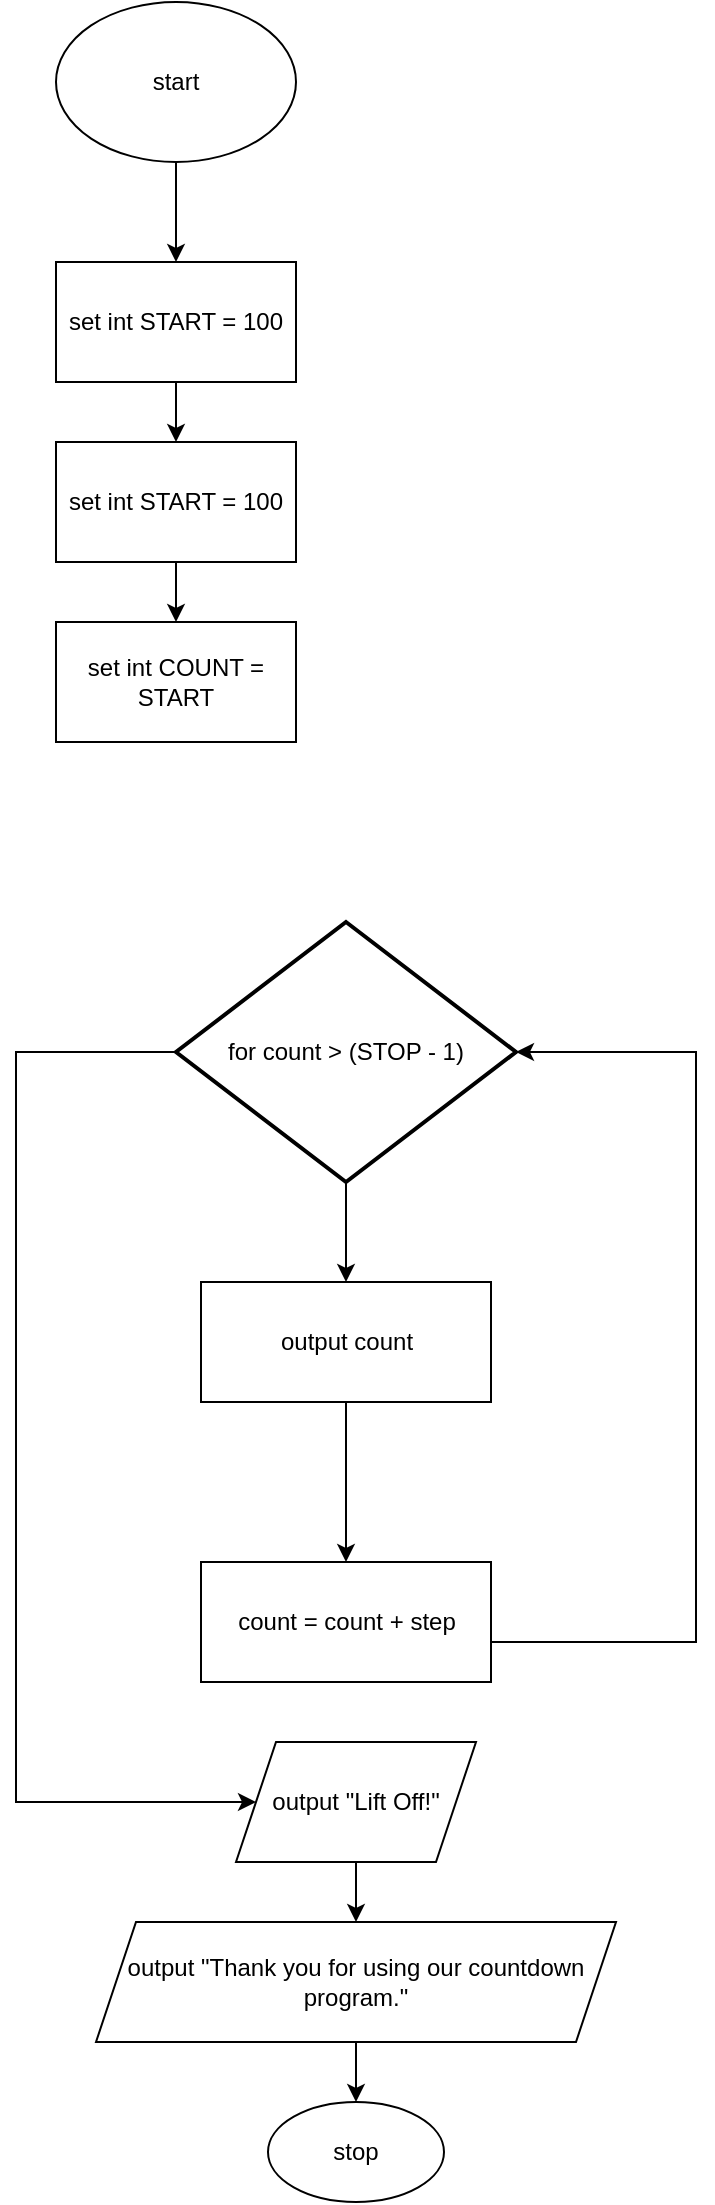 <mxfile version="24.7.12">
  <diagram id="C5RBs43oDa-KdzZeNtuy" name="Page-1">
    <mxGraphModel dx="855" dy="1003" grid="1" gridSize="10" guides="1" tooltips="1" connect="1" arrows="1" fold="1" page="1" pageScale="1" pageWidth="827" pageHeight="1169" math="0" shadow="0">
      <root>
        <mxCell id="WIyWlLk6GJQsqaUBKTNV-0" />
        <mxCell id="WIyWlLk6GJQsqaUBKTNV-1" parent="WIyWlLk6GJQsqaUBKTNV-0" />
        <mxCell id="9Lo3OeUdM9abnCmlQLZo-2" style="edgeStyle=orthogonalEdgeStyle;rounded=0;orthogonalLoop=1;jettySize=auto;html=1;entryX=0.5;entryY=0;entryDx=0;entryDy=0;" edge="1" parent="WIyWlLk6GJQsqaUBKTNV-1" source="9Lo3OeUdM9abnCmlQLZo-0" target="9Lo3OeUdM9abnCmlQLZo-1">
          <mxGeometry relative="1" as="geometry" />
        </mxCell>
        <mxCell id="9Lo3OeUdM9abnCmlQLZo-0" value="start" style="ellipse;whiteSpace=wrap;html=1;" vertex="1" parent="WIyWlLk6GJQsqaUBKTNV-1">
          <mxGeometry x="60" y="30" width="120" height="80" as="geometry" />
        </mxCell>
        <mxCell id="9Lo3OeUdM9abnCmlQLZo-4" value="" style="edgeStyle=orthogonalEdgeStyle;rounded=0;orthogonalLoop=1;jettySize=auto;html=1;" edge="1" parent="WIyWlLk6GJQsqaUBKTNV-1" source="9Lo3OeUdM9abnCmlQLZo-1" target="9Lo3OeUdM9abnCmlQLZo-3">
          <mxGeometry relative="1" as="geometry" />
        </mxCell>
        <mxCell id="9Lo3OeUdM9abnCmlQLZo-1" value="set int START = 100" style="rounded=0;whiteSpace=wrap;html=1;" vertex="1" parent="WIyWlLk6GJQsqaUBKTNV-1">
          <mxGeometry x="60" y="160" width="120" height="60" as="geometry" />
        </mxCell>
        <mxCell id="9Lo3OeUdM9abnCmlQLZo-6" value="" style="edgeStyle=orthogonalEdgeStyle;rounded=0;orthogonalLoop=1;jettySize=auto;html=1;" edge="1" parent="WIyWlLk6GJQsqaUBKTNV-1" source="9Lo3OeUdM9abnCmlQLZo-3" target="9Lo3OeUdM9abnCmlQLZo-5">
          <mxGeometry relative="1" as="geometry" />
        </mxCell>
        <mxCell id="9Lo3OeUdM9abnCmlQLZo-3" value="set int START = 100" style="rounded=0;whiteSpace=wrap;html=1;" vertex="1" parent="WIyWlLk6GJQsqaUBKTNV-1">
          <mxGeometry x="60" y="250" width="120" height="60" as="geometry" />
        </mxCell>
        <mxCell id="9Lo3OeUdM9abnCmlQLZo-5" value="set int COUNT = START" style="rounded=0;whiteSpace=wrap;html=1;" vertex="1" parent="WIyWlLk6GJQsqaUBKTNV-1">
          <mxGeometry x="60" y="340" width="120" height="60" as="geometry" />
        </mxCell>
        <mxCell id="9Lo3OeUdM9abnCmlQLZo-11" style="edgeStyle=orthogonalEdgeStyle;rounded=0;orthogonalLoop=1;jettySize=auto;html=1;entryX=0.5;entryY=0;entryDx=0;entryDy=0;" edge="1" parent="WIyWlLk6GJQsqaUBKTNV-1" source="9Lo3OeUdM9abnCmlQLZo-7" target="9Lo3OeUdM9abnCmlQLZo-8">
          <mxGeometry relative="1" as="geometry" />
        </mxCell>
        <mxCell id="9Lo3OeUdM9abnCmlQLZo-13" style="edgeStyle=orthogonalEdgeStyle;rounded=0;orthogonalLoop=1;jettySize=auto;html=1;entryX=0;entryY=0.5;entryDx=0;entryDy=0;" edge="1" parent="WIyWlLk6GJQsqaUBKTNV-1" source="9Lo3OeUdM9abnCmlQLZo-7" target="9Lo3OeUdM9abnCmlQLZo-14">
          <mxGeometry relative="1" as="geometry">
            <mxPoint x="190" y="1030" as="targetPoint" />
            <Array as="points">
              <mxPoint x="40" y="555" />
              <mxPoint x="40" y="930" />
            </Array>
          </mxGeometry>
        </mxCell>
        <mxCell id="9Lo3OeUdM9abnCmlQLZo-7" value="for count &amp;gt; (STOP - 1)" style="strokeWidth=2;html=1;shape=mxgraph.flowchart.decision;whiteSpace=wrap;" vertex="1" parent="WIyWlLk6GJQsqaUBKTNV-1">
          <mxGeometry x="120" y="490" width="170" height="130" as="geometry" />
        </mxCell>
        <mxCell id="9Lo3OeUdM9abnCmlQLZo-10" value="" style="edgeStyle=orthogonalEdgeStyle;rounded=0;orthogonalLoop=1;jettySize=auto;html=1;" edge="1" parent="WIyWlLk6GJQsqaUBKTNV-1" source="9Lo3OeUdM9abnCmlQLZo-8" target="9Lo3OeUdM9abnCmlQLZo-9">
          <mxGeometry relative="1" as="geometry" />
        </mxCell>
        <mxCell id="9Lo3OeUdM9abnCmlQLZo-8" value="output count" style="rounded=0;whiteSpace=wrap;html=1;" vertex="1" parent="WIyWlLk6GJQsqaUBKTNV-1">
          <mxGeometry x="132.5" y="670" width="145" height="60" as="geometry" />
        </mxCell>
        <mxCell id="9Lo3OeUdM9abnCmlQLZo-9" value="count = count + step" style="rounded=0;whiteSpace=wrap;html=1;" vertex="1" parent="WIyWlLk6GJQsqaUBKTNV-1">
          <mxGeometry x="132.5" y="810" width="145" height="60" as="geometry" />
        </mxCell>
        <mxCell id="9Lo3OeUdM9abnCmlQLZo-12" style="edgeStyle=orthogonalEdgeStyle;rounded=0;orthogonalLoop=1;jettySize=auto;html=1;entryX=1;entryY=0.5;entryDx=0;entryDy=0;entryPerimeter=0;" edge="1" parent="WIyWlLk6GJQsqaUBKTNV-1" source="9Lo3OeUdM9abnCmlQLZo-9" target="9Lo3OeUdM9abnCmlQLZo-7">
          <mxGeometry relative="1" as="geometry">
            <Array as="points">
              <mxPoint x="380" y="850" />
              <mxPoint x="380" y="555" />
            </Array>
          </mxGeometry>
        </mxCell>
        <mxCell id="9Lo3OeUdM9abnCmlQLZo-17" value="" style="edgeStyle=orthogonalEdgeStyle;rounded=0;orthogonalLoop=1;jettySize=auto;html=1;" edge="1" parent="WIyWlLk6GJQsqaUBKTNV-1" source="9Lo3OeUdM9abnCmlQLZo-14" target="9Lo3OeUdM9abnCmlQLZo-16">
          <mxGeometry relative="1" as="geometry" />
        </mxCell>
        <mxCell id="9Lo3OeUdM9abnCmlQLZo-14" value="output &quot;Lift Off!&quot;" style="shape=parallelogram;perimeter=parallelogramPerimeter;whiteSpace=wrap;html=1;fixedSize=1;" vertex="1" parent="WIyWlLk6GJQsqaUBKTNV-1">
          <mxGeometry x="150" y="900" width="120" height="60" as="geometry" />
        </mxCell>
        <mxCell id="9Lo3OeUdM9abnCmlQLZo-19" style="edgeStyle=orthogonalEdgeStyle;rounded=0;orthogonalLoop=1;jettySize=auto;html=1;entryX=0.5;entryY=0;entryDx=0;entryDy=0;" edge="1" parent="WIyWlLk6GJQsqaUBKTNV-1" source="9Lo3OeUdM9abnCmlQLZo-16" target="9Lo3OeUdM9abnCmlQLZo-18">
          <mxGeometry relative="1" as="geometry" />
        </mxCell>
        <mxCell id="9Lo3OeUdM9abnCmlQLZo-16" value="output &quot;Thank you for using our countdown program.&quot;" style="shape=parallelogram;perimeter=parallelogramPerimeter;whiteSpace=wrap;html=1;fixedSize=1;" vertex="1" parent="WIyWlLk6GJQsqaUBKTNV-1">
          <mxGeometry x="80" y="990" width="260" height="60" as="geometry" />
        </mxCell>
        <mxCell id="9Lo3OeUdM9abnCmlQLZo-18" value="stop" style="ellipse;whiteSpace=wrap;html=1;" vertex="1" parent="WIyWlLk6GJQsqaUBKTNV-1">
          <mxGeometry x="166" y="1080" width="88" height="50" as="geometry" />
        </mxCell>
      </root>
    </mxGraphModel>
  </diagram>
</mxfile>
